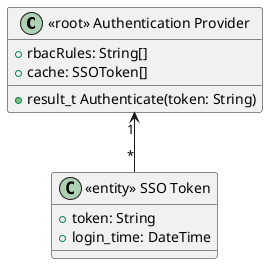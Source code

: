@startuml

class "<<root>> Authentication Provider" as auth {
  +rbacRules: String[] 
  +cache: SSOToken[]
  +result_t Authenticate(token: String)
}

class "<<entity>> SSO Token" as sso {
  +token: String
  +login_time: DateTime
}

auth "1" <-- "*" sso

@enduml